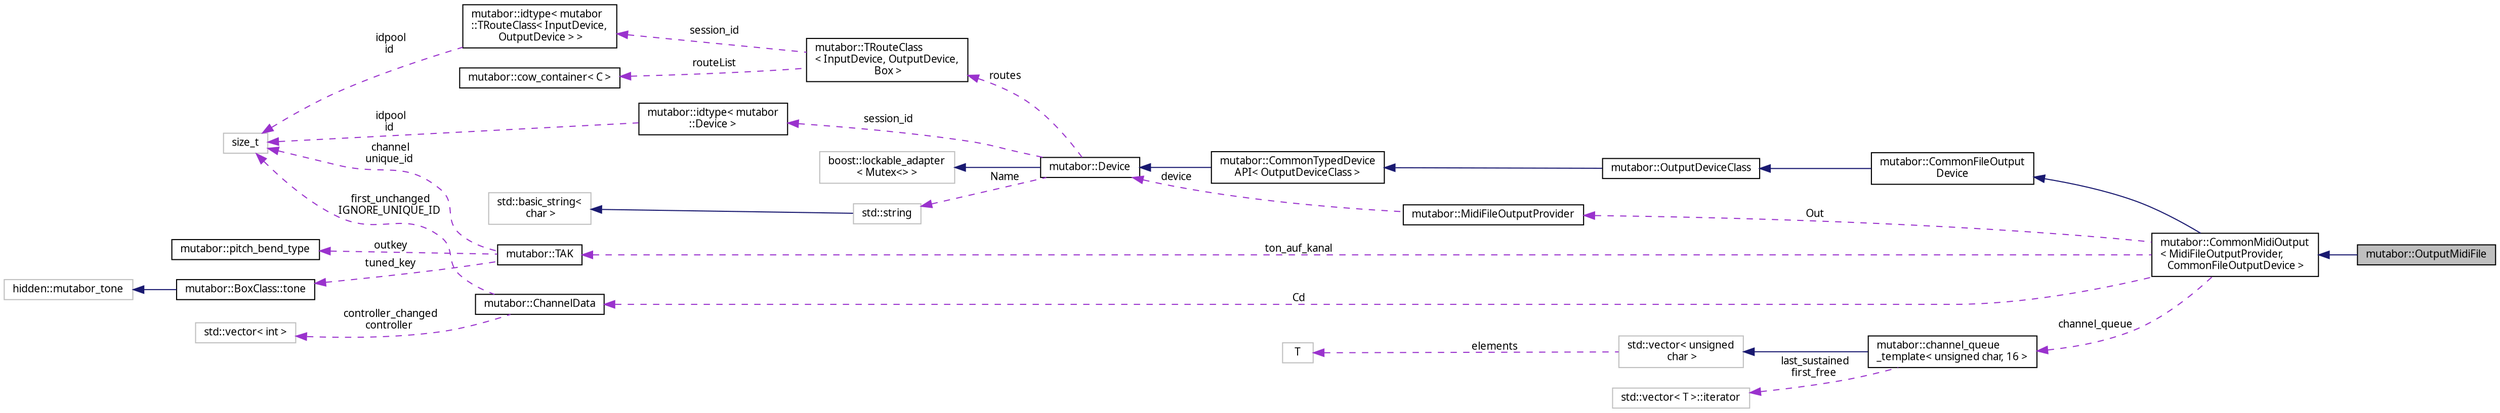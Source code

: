 digraph "mutabor::OutputMidiFile"
{
  edge [fontname="Sans",fontsize="10",labelfontname="Sans",labelfontsize="10"];
  node [fontname="Sans",fontsize="10",shape=record];
  rankdir="LR";
  Node7 [label="mutabor::OutputMidiFile",height=0.2,width=0.4,color="black", fillcolor="grey75", style="filled", fontcolor="black"];
  Node8 -> Node7 [dir="back",color="midnightblue",fontsize="10",style="solid",fontname="Sans"];
  Node8 [label="mutabor::CommonMidiOutput\l\< MidiFileOutputProvider,\l CommonFileOutputDevice \>",height=0.2,width=0.4,color="black", fillcolor="white", style="filled",URL="$dd/df5/classmutabor_1_1CommonMidiOutput.html"];
  Node9 -> Node8 [dir="back",color="midnightblue",fontsize="10",style="solid",fontname="Sans"];
  Node9 [label="mutabor::CommonFileOutput\lDevice",height=0.2,width=0.4,color="black", fillcolor="white", style="filled",URL="$d5/d27/classmutabor_1_1CommonFileOutputDevice.html"];
  Node10 -> Node9 [dir="back",color="midnightblue",fontsize="10",style="solid",fontname="Sans"];
  Node10 [label="mutabor::OutputDeviceClass",height=0.2,width=0.4,color="black", fillcolor="white", style="filled",URL="$d2/d2f/classmutabor_1_1OutputDeviceClass.html"];
  Node11 -> Node10 [dir="back",color="midnightblue",fontsize="10",style="solid",fontname="Sans"];
  Node11 [label="mutabor::CommonTypedDevice\lAPI\< OutputDeviceClass \>",height=0.2,width=0.4,color="black", fillcolor="white", style="filled",URL="$d9/dbf/classmutabor_1_1CommonTypedDeviceAPI.html"];
  Node12 -> Node11 [dir="back",color="midnightblue",fontsize="10",style="solid",fontname="Sans"];
  Node12 [label="mutabor::Device",height=0.2,width=0.4,color="black", fillcolor="white", style="filled",URL="$db/db4/classmutabor_1_1Device.html"];
  Node13 -> Node12 [dir="back",color="midnightblue",fontsize="10",style="solid",fontname="Sans"];
  Node13 [label="boost::lockable_adapter\l\< Mutex\<\> \>",height=0.2,width=0.4,color="grey75", fillcolor="white", style="filled"];
  Node14 -> Node12 [dir="back",color="darkorchid3",fontsize="10",style="dashed",label=" routes" ,fontname="Sans"];
  Node14 [label="mutabor::TRouteClass\l\< InputDevice, OutputDevice,\l Box \>",height=0.2,width=0.4,color="black", fillcolor="white", style="filled",URL="$db/d05/classmutabor_1_1TRouteClass.html"];
  Node15 -> Node14 [dir="back",color="darkorchid3",fontsize="10",style="dashed",label=" routeList" ,fontname="Sans"];
  Node15 [label="mutabor::cow_container\< C \>",height=0.2,width=0.4,color="black", fillcolor="white", style="filled",URL="$df/d40/classmutabor_1_1cow__container.html"];
  Node16 -> Node14 [dir="back",color="darkorchid3",fontsize="10",style="dashed",label=" session_id" ,fontname="Sans"];
  Node16 [label="mutabor::idtype\< mutabor\l::TRouteClass\< InputDevice,\l OutputDevice \> \>",height=0.2,width=0.4,color="black", fillcolor="white", style="filled",URL="$d7/dce/classmutabor_1_1idtype.html"];
  Node17 -> Node16 [dir="back",color="darkorchid3",fontsize="10",style="dashed",label=" idpool\nid" ,fontname="Sans"];
  Node17 [label="size_t",height=0.2,width=0.4,color="grey75", fillcolor="white", style="filled"];
  Node18 -> Node12 [dir="back",color="darkorchid3",fontsize="10",style="dashed",label=" Name" ,fontname="Sans"];
  Node18 [label="std::string",height=0.2,width=0.4,color="grey75", fillcolor="white", style="filled",tooltip="STL class. "];
  Node19 -> Node18 [dir="back",color="midnightblue",fontsize="10",style="solid",fontname="Sans"];
  Node19 [label="std::basic_string\<\l char \>",height=0.2,width=0.4,color="grey75", fillcolor="white", style="filled",tooltip="STL class. "];
  Node20 -> Node12 [dir="back",color="darkorchid3",fontsize="10",style="dashed",label=" session_id" ,fontname="Sans"];
  Node20 [label="mutabor::idtype\< mutabor\l::Device \>",height=0.2,width=0.4,color="black", fillcolor="white", style="filled",URL="$d7/dce/classmutabor_1_1idtype.html"];
  Node17 -> Node20 [dir="back",color="darkorchid3",fontsize="10",style="dashed",label=" idpool\nid" ,fontname="Sans"];
  Node21 -> Node8 [dir="back",color="darkorchid3",fontsize="10",style="dashed",label=" Out" ,fontname="Sans"];
  Node21 [label="mutabor::MidiFileOutputProvider",height=0.2,width=0.4,color="black", fillcolor="white", style="filled",URL="$d3/d8e/classmutabor_1_1MidiFileOutputProvider.html"];
  Node12 -> Node21 [dir="back",color="darkorchid3",fontsize="10",style="dashed",label=" device" ,fontname="Sans"];
  Node22 -> Node8 [dir="back",color="darkorchid3",fontsize="10",style="dashed",label=" ton_auf_kanal" ,fontname="Sans"];
  Node22 [label="mutabor::TAK",height=0.2,width=0.4,color="black", fillcolor="white", style="filled",URL="$d9/d2a/structmutabor_1_1TAK.html"];
  Node23 -> Node22 [dir="back",color="darkorchid3",fontsize="10",style="dashed",label=" tuned_key" ,fontname="Sans"];
  Node23 [label="mutabor::BoxClass::tone",height=0.2,width=0.4,color="black", fillcolor="white", style="filled",URL="$da/dc1/classmutabor_1_1BoxClass_1_1tone.html"];
  Node24 -> Node23 [dir="back",color="midnightblue",fontsize="10",style="solid",fontname="Sans"];
  Node24 [label="hidden::mutabor_tone",height=0.2,width=0.4,color="grey75", fillcolor="white", style="filled"];
  Node25 -> Node22 [dir="back",color="darkorchid3",fontsize="10",style="dashed",label=" outkey" ,fontname="Sans"];
  Node25 [label="mutabor::pitch_bend_type",height=0.2,width=0.4,color="black", fillcolor="white", style="filled",URL="$dd/d7d/classmutabor_1_1pitch__bend__type.html"];
  Node17 -> Node22 [dir="back",color="darkorchid3",fontsize="10",style="dashed",label=" channel\nunique_id" ,fontname="Sans"];
  Node26 -> Node8 [dir="back",color="darkorchid3",fontsize="10",style="dashed",label=" Cd" ,fontname="Sans"];
  Node26 [label="mutabor::ChannelData",height=0.2,width=0.4,color="black", fillcolor="white", style="filled",URL="$d4/d4a/classmutabor_1_1ChannelData.html"];
  Node27 -> Node26 [dir="back",color="darkorchid3",fontsize="10",style="dashed",label=" controller_changed\ncontroller" ,fontname="Sans"];
  Node27 [label="std::vector\< int \>",height=0.2,width=0.4,color="grey75", fillcolor="white", style="filled"];
  Node17 -> Node26 [dir="back",color="darkorchid3",fontsize="10",style="dashed",label=" first_unchanged\nIGNORE_UNIQUE_ID" ,fontname="Sans"];
  Node28 -> Node8 [dir="back",color="darkorchid3",fontsize="10",style="dashed",label=" channel_queue" ,fontname="Sans"];
  Node28 [label="mutabor::channel_queue\l_template\< unsigned char, 16 \>",height=0.2,width=0.4,color="black", fillcolor="white", style="filled",URL="$d3/d85/classmutabor_1_1channel__queue__template.html"];
  Node29 -> Node28 [dir="back",color="midnightblue",fontsize="10",style="solid",fontname="Sans"];
  Node29 [label="std::vector\< unsigned\l char \>",height=0.2,width=0.4,color="grey75", fillcolor="white", style="filled",tooltip="STL class. "];
  Node30 -> Node29 [dir="back",color="darkorchid3",fontsize="10",style="dashed",label=" elements" ,fontname="Sans"];
  Node30 [label="T",height=0.2,width=0.4,color="grey75", fillcolor="white", style="filled"];
  Node31 -> Node28 [dir="back",color="darkorchid3",fontsize="10",style="dashed",label=" last_sustained\nfirst_free" ,fontname="Sans"];
  Node31 [label="std::vector\< T \>::iterator",height=0.2,width=0.4,color="grey75", fillcolor="white", style="filled",tooltip="STL iterator class. "];
}

